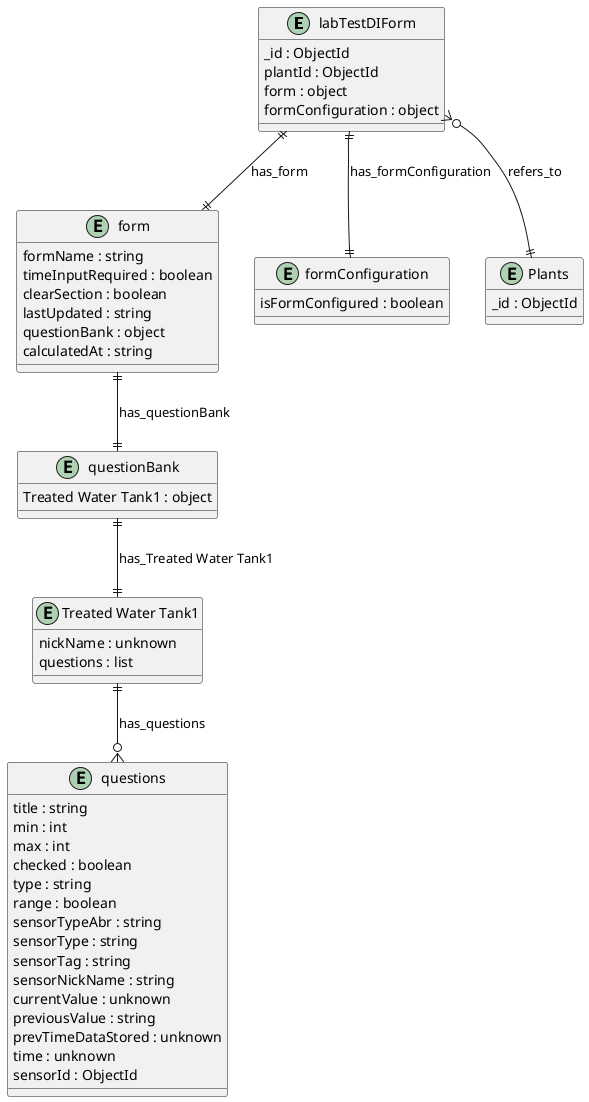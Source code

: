 @startuml labTestDIForm_Diagram

entity "labTestDIForm" as labTestDIForm {
  _id : ObjectId
  plantId : ObjectId
  form : object
  formConfiguration : object
}

entity "form" as form {
  formName : string
  timeInputRequired : boolean
  clearSection : boolean
  lastUpdated : string
  questionBank : object
  calculatedAt : string
}

entity "questionBank" as questionBank {
  Treated Water Tank1 : object
}

entity "Treated Water Tank1" as Treated_Water_Tank1 {
  nickName : unknown
  questions : list
}

entity "questions" as questions {
  title : string
  min : int
  max : int
  checked : boolean
  type : string
  range : boolean
  sensorTypeAbr : string
  sensorType : string
  sensorTag : string
  sensorNickName : string
  currentValue : unknown
  previousValue : string
  prevTimeDataStored : unknown
  time : unknown
  sensorId : ObjectId
}

entity "formConfiguration" as formConfiguration {
  isFormConfigured : boolean
}


' Shared Plant entity
entity "Plants" as Plants {
  _id : ObjectId
}

' Relationships
labTestDIForm }o--|| Plants : refers_to
labTestDIForm ||--|| form : has_form
form ||--|| questionBank : has_questionBank
questionBank ||--|| Treated_Water_Tank1 : has_Treated Water Tank1
Treated_Water_Tank1 ||--o{ questions : has_questions
labTestDIForm ||--|| formConfiguration : has_formConfiguration
@enduml